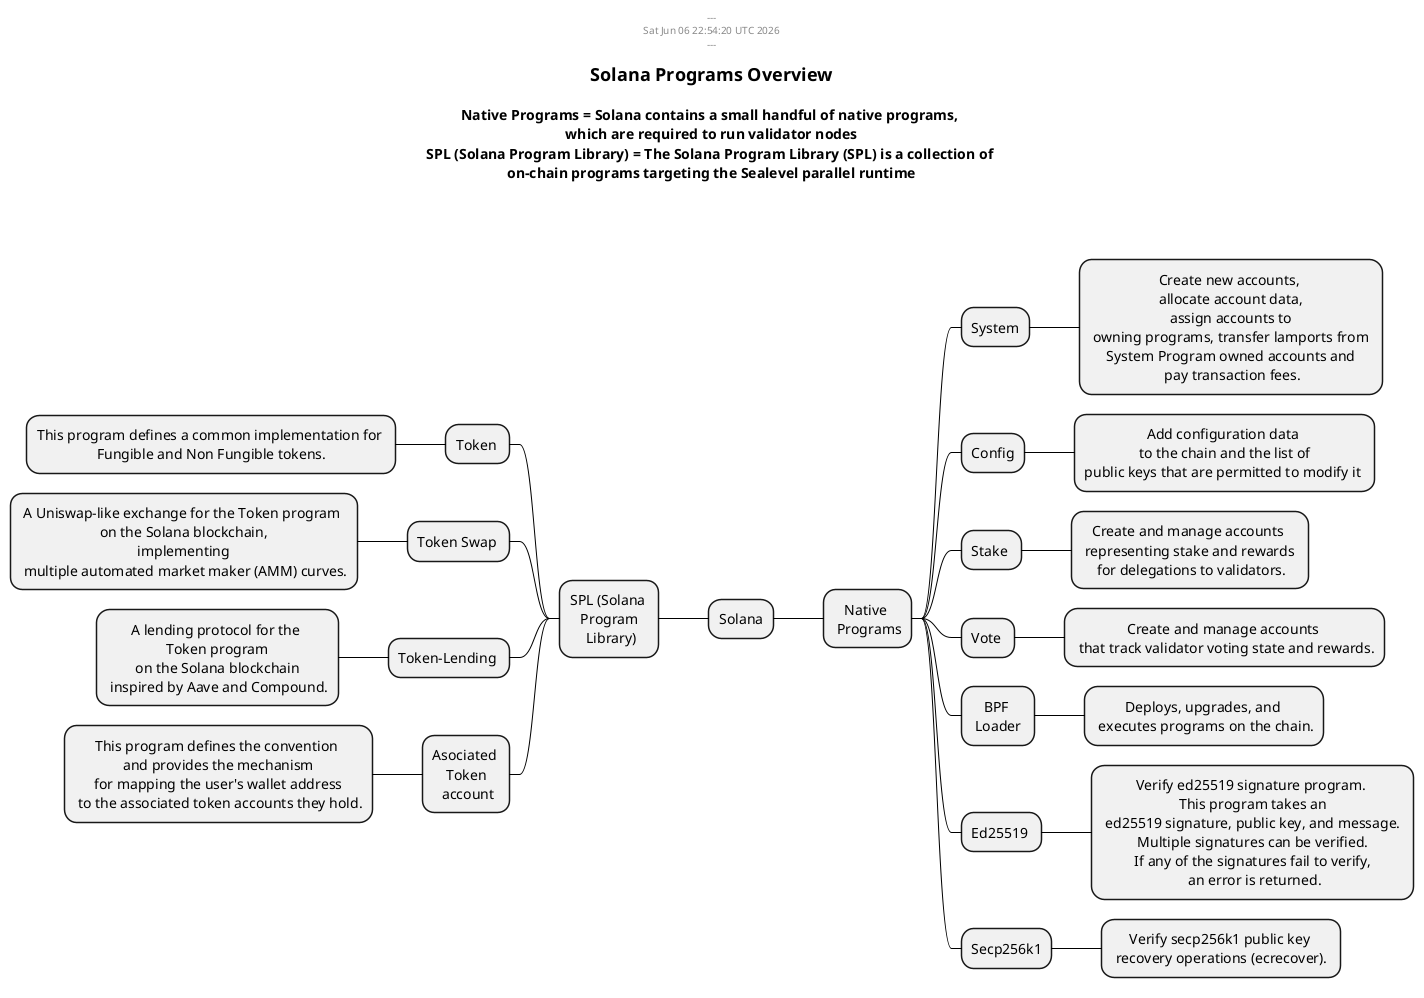 @startmindmap

/' 
This is based off this article 
https://solana.com/news/getting-started-with-solana-development
This generates the stuff mentioned in the above link
'/


'scale 2 

' Styling

skinparam {
    DefaultTextAlignment Center
    DefaultFontName Arial
    ArrowColor Black
}



header 
---
%date()
---
end header 

title 
= Solana Programs Overview 

Native Programs = Solana contains a small handful of native programs, 
which are required to run validator nodes
SPL (Solana Program Library) = The Solana Program Library (SPL) is a collection of 
on-chain programs targeting the Sealevel parallel runtime



end title 




+ Solana

++ Native \n Programs
+++ System
++++ Create new accounts, \n allocate account data, \n assign accounts to \n owning programs, transfer lamports from \n System Program owned accounts and \n pay transaction fees.
+++ Config
++++ Add configuration data \n to the chain and the list of \npublic keys that are permitted to modify it 
+++ Stake 
++++ Create and manage accounts \n representing stake and rewards \n for delegations to validators.
+++ Vote 
++++ Create and manage accounts \n that track validator voting state and rewards.
+++ BPF \n Loader 
++++ Deploys, upgrades, and \n executes programs on the chain.
+++ Ed25519 
++++ Verify ed25519 signature program. \n This program takes an \n ed25519 signature, public key, and message. \n Multiple signatures can be verified. \n If any of the signatures fail to verify, \n an error is returned.
+++ Secp256k1
++++ Verify secp256k1 public key \n recovery operations (ecrecover). 

-- SPL (Solana \n Program \n Library)
--- Token 
---- This program defines a common implementation for \nFungible and Non Fungible tokens.
--- Token Swap 
---- A Uniswap-like exchange for the Token program \n on the Solana blockchain, \n implementing \n multiple automated market maker (AMM) curves.
--- Token-Lending 
---- A lending protocol for the \n Token program \n on the Solana blockchain \n inspired by Aave and Compound.
--- Asociated \n Token \n account
---- This program defines the convention \n and provides the mechanism \n for mapping the user's wallet address \n to the associated token accounts they hold.

@endmindmap
